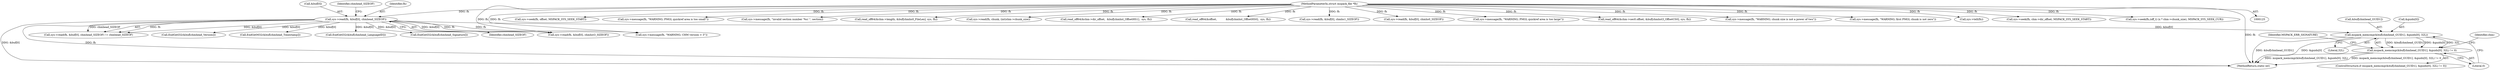 digraph "0_libmspack_8759da8db6ec9e866cb8eb143313f397f925bb4f@API" {
"1000257" [label="(Call,mspack_memcmp(&buf[chmhead_GUID1], &guids[0], 32L))"];
"1000233" [label="(Call,sys->read(fh, &buf[0], chmhead_SIZEOF))"];
"1000127" [label="(MethodParameterIn,struct mspack_file *fh)"];
"1000256" [label="(Call,mspack_memcmp(&buf[chmhead_GUID1], &guids[0], 32L) != 0)"];
"1000361" [label="(Call,sys->seek(fh, offset, MSPACK_SYS_SEEK_START))"];
"1000726" [label="(Call,sys->message(fh, \"WARNING; PMGL quickref area is too small\"))"];
"1000826" [label="(Call,sys->message(fh, \"invalid section number '%u'.\", section))"];
"1000382" [label="(Call,read_off64(&chm->length, &buf[chmhs0_FileLen], sys, fh))"];
"1000690" [label="(Call,sys->read(fh, chunk, (int)chm->chunk_size))"];
"1000267" [label="(Literal,0)"];
"1000235" [label="(Call,&buf[0])"];
"1000232" [label="(Call,sys->read(fh, &buf[0], chmhead_SIZEOF) != chmhead_SIZEOF)"];
"1000333" [label="(Call,read_off64(&chm->dir_offset,  &buf[chmhst_OffsetHS1],  sys, fh))"];
"1001071" [label="(MethodReturn,static int)"];
"1000266" [label="(Literal,32L)"];
"1000127" [label="(MethodParameterIn,struct mspack_file *fh)"];
"1000275" [label="(Call,EndGetI32(&buf[chmhead_Version]))"];
"1000270" [label="(Identifier,MSPACK_ERR_SIGNATURE)"];
"1000256" [label="(Call,mspack_memcmp(&buf[chmhead_GUID1], &guids[0], 32L) != 0)"];
"1000240" [label="(Identifier,chmhead_SIZEOF)"];
"1000284" [label="(Call,EndGetM32(&buf[chmhead_Timestamp]))"];
"1000258" [label="(Call,&buf[chmhead_GUID1])"];
"1000293" [label="(Call,EndGetI32(&buf[chmhead_LanguageID]))"];
"1000255" [label="(ControlStructure,if (mspack_memcmp(&buf[chmhead_GUID1], &guids[0], 32L) != 0))"];
"1000323" [label="(Call,read_off64(&offset,           &buf[chmhst_OffsetHS0],  sys, fh))"];
"1000408" [label="(Call,sys->read(fh, &buf[0], chmhs1_SIZEOF))"];
"1000262" [label="(Call,&guids[0])"];
"1000257" [label="(Call,mspack_memcmp(&buf[chmhead_GUID1], &guids[0], 32L))"];
"1000370" [label="(Call,sys->read(fh, &buf[0], chmhs0_SIZEOF))"];
"1000744" [label="(Call,sys->message(fh, \"WARNING; PMGL quickref area is too large\"))"];
"1000246" [label="(Call,EndGetI32(&buf[chmhead_Signature]))"];
"1000239" [label="(Identifier,chmhead_SIZEOF)"];
"1000310" [label="(Call,sys->read(fh, &buf[0], chmhst3_SIZEOF))"];
"1000344" [label="(Call,read_off64(&chm->sec0.offset, &buf[chmhst3_OffsetCS0], sys, fh))"];
"1000586" [label="(Call,sys->message(fh, \"WARNING; chunk size is not a power of two\"))"];
"1000273" [label="(Identifier,chm)"];
"1000596" [label="(Call,sys->message(fh, \"WARNING; first PMGL chunk is not zero\"))"];
"1000233" [label="(Call,sys->read(fh, &buf[0], chmhead_SIZEOF))"];
"1000234" [label="(Identifier,fh)"];
"1000423" [label="(Call,sys->tell(fh))"];
"1000397" [label="(Call,sys->seek(fh, chm->dir_offset, MSPACK_SYS_SEEK_START))"];
"1000643" [label="(Call,sys->seek(fh,(off_t) (x * chm->chunk_size), MSPACK_SYS_SEEK_CUR))"];
"1000305" [label="(Call,sys->message(fh, \"WARNING; CHM version > 3\"))"];
"1000257" -> "1000256"  [label="AST: "];
"1000257" -> "1000266"  [label="CFG: "];
"1000258" -> "1000257"  [label="AST: "];
"1000262" -> "1000257"  [label="AST: "];
"1000266" -> "1000257"  [label="AST: "];
"1000267" -> "1000257"  [label="CFG: "];
"1000257" -> "1001071"  [label="DDG: &buf[chmhead_GUID1]"];
"1000257" -> "1001071"  [label="DDG: &guids[0]"];
"1000257" -> "1000256"  [label="DDG: &buf[chmhead_GUID1]"];
"1000257" -> "1000256"  [label="DDG: &guids[0]"];
"1000257" -> "1000256"  [label="DDG: 32L"];
"1000233" -> "1000257"  [label="DDG: &buf[0]"];
"1000233" -> "1000232"  [label="AST: "];
"1000233" -> "1000239"  [label="CFG: "];
"1000234" -> "1000233"  [label="AST: "];
"1000235" -> "1000233"  [label="AST: "];
"1000239" -> "1000233"  [label="AST: "];
"1000240" -> "1000233"  [label="CFG: "];
"1000233" -> "1001071"  [label="DDG: &buf[0]"];
"1000233" -> "1001071"  [label="DDG: fh"];
"1000233" -> "1000232"  [label="DDG: fh"];
"1000233" -> "1000232"  [label="DDG: &buf[0]"];
"1000233" -> "1000232"  [label="DDG: chmhead_SIZEOF"];
"1000127" -> "1000233"  [label="DDG: fh"];
"1000233" -> "1000246"  [label="DDG: &buf[0]"];
"1000233" -> "1000275"  [label="DDG: &buf[0]"];
"1000233" -> "1000284"  [label="DDG: &buf[0]"];
"1000233" -> "1000293"  [label="DDG: &buf[0]"];
"1000233" -> "1000305"  [label="DDG: fh"];
"1000233" -> "1000310"  [label="DDG: fh"];
"1000233" -> "1000310"  [label="DDG: &buf[0]"];
"1000127" -> "1000125"  [label="AST: "];
"1000127" -> "1001071"  [label="DDG: fh"];
"1000127" -> "1000305"  [label="DDG: fh"];
"1000127" -> "1000310"  [label="DDG: fh"];
"1000127" -> "1000323"  [label="DDG: fh"];
"1000127" -> "1000333"  [label="DDG: fh"];
"1000127" -> "1000344"  [label="DDG: fh"];
"1000127" -> "1000361"  [label="DDG: fh"];
"1000127" -> "1000370"  [label="DDG: fh"];
"1000127" -> "1000382"  [label="DDG: fh"];
"1000127" -> "1000397"  [label="DDG: fh"];
"1000127" -> "1000408"  [label="DDG: fh"];
"1000127" -> "1000423"  [label="DDG: fh"];
"1000127" -> "1000586"  [label="DDG: fh"];
"1000127" -> "1000596"  [label="DDG: fh"];
"1000127" -> "1000643"  [label="DDG: fh"];
"1000127" -> "1000690"  [label="DDG: fh"];
"1000127" -> "1000726"  [label="DDG: fh"];
"1000127" -> "1000744"  [label="DDG: fh"];
"1000127" -> "1000826"  [label="DDG: fh"];
"1000256" -> "1000255"  [label="AST: "];
"1000256" -> "1000267"  [label="CFG: "];
"1000267" -> "1000256"  [label="AST: "];
"1000270" -> "1000256"  [label="CFG: "];
"1000273" -> "1000256"  [label="CFG: "];
"1000256" -> "1001071"  [label="DDG: mspack_memcmp(&buf[chmhead_GUID1], &guids[0], 32L)"];
"1000256" -> "1001071"  [label="DDG: mspack_memcmp(&buf[chmhead_GUID1], &guids[0], 32L) != 0"];
}
